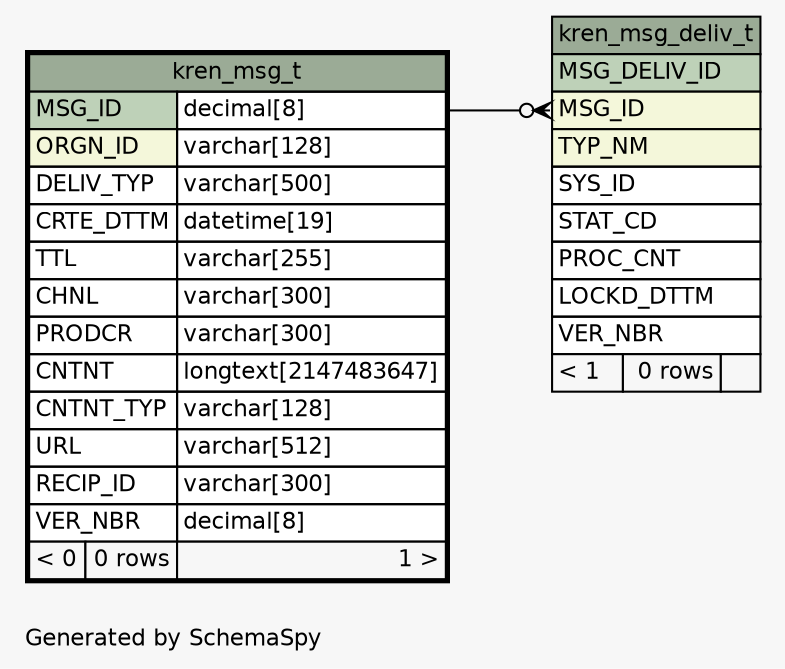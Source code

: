 // dot 2.28.0 on Mac OS X 10.7.2
// SchemaSpy rev 590
digraph "oneDegreeRelationshipsDiagram" {
  graph [
    rankdir="RL"
    bgcolor="#f7f7f7"
    label="\nGenerated by SchemaSpy"
    labeljust="l"
    nodesep="0.18"
    ranksep="0.46"
    fontname="Helvetica"
    fontsize="11"
  ];
  node [
    fontname="Helvetica"
    fontsize="11"
    shape="plaintext"
  ];
  edge [
    arrowsize="0.8"
  ];
  "kren_msg_deliv_t":"MSG_ID":w -> "kren_msg_t":"MSG_ID.type":e [arrowhead=none dir=back arrowtail=crowodot];
  "kren_msg_deliv_t" [
    label=<
    <TABLE BORDER="0" CELLBORDER="1" CELLSPACING="0" BGCOLOR="#ffffff">
      <TR><TD COLSPAN="3" BGCOLOR="#9bab96" ALIGN="CENTER">kren_msg_deliv_t</TD></TR>
      <TR><TD PORT="MSG_DELIV_ID" COLSPAN="3" BGCOLOR="#bed1b8" ALIGN="LEFT">MSG_DELIV_ID</TD></TR>
      <TR><TD PORT="MSG_ID" COLSPAN="3" BGCOLOR="#f4f7da" ALIGN="LEFT">MSG_ID</TD></TR>
      <TR><TD PORT="TYP_NM" COLSPAN="3" BGCOLOR="#f4f7da" ALIGN="LEFT">TYP_NM</TD></TR>
      <TR><TD PORT="SYS_ID" COLSPAN="3" ALIGN="LEFT">SYS_ID</TD></TR>
      <TR><TD PORT="STAT_CD" COLSPAN="3" ALIGN="LEFT">STAT_CD</TD></TR>
      <TR><TD PORT="PROC_CNT" COLSPAN="3" ALIGN="LEFT">PROC_CNT</TD></TR>
      <TR><TD PORT="LOCKD_DTTM" COLSPAN="3" ALIGN="LEFT">LOCKD_DTTM</TD></TR>
      <TR><TD PORT="VER_NBR" COLSPAN="3" ALIGN="LEFT">VER_NBR</TD></TR>
      <TR><TD ALIGN="LEFT" BGCOLOR="#f7f7f7">&lt; 1</TD><TD ALIGN="RIGHT" BGCOLOR="#f7f7f7">0 rows</TD><TD ALIGN="RIGHT" BGCOLOR="#f7f7f7">  </TD></TR>
    </TABLE>>
    URL="kren_msg_deliv_t.html"
    tooltip="kren_msg_deliv_t"
  ];
  "kren_msg_t" [
    label=<
    <TABLE BORDER="2" CELLBORDER="1" CELLSPACING="0" BGCOLOR="#ffffff">
      <TR><TD COLSPAN="3" BGCOLOR="#9bab96" ALIGN="CENTER">kren_msg_t</TD></TR>
      <TR><TD PORT="MSG_ID" COLSPAN="2" BGCOLOR="#bed1b8" ALIGN="LEFT">MSG_ID</TD><TD PORT="MSG_ID.type" ALIGN="LEFT">decimal[8]</TD></TR>
      <TR><TD PORT="ORGN_ID" COLSPAN="2" BGCOLOR="#f4f7da" ALIGN="LEFT">ORGN_ID</TD><TD PORT="ORGN_ID.type" ALIGN="LEFT">varchar[128]</TD></TR>
      <TR><TD PORT="DELIV_TYP" COLSPAN="2" ALIGN="LEFT">DELIV_TYP</TD><TD PORT="DELIV_TYP.type" ALIGN="LEFT">varchar[500]</TD></TR>
      <TR><TD PORT="CRTE_DTTM" COLSPAN="2" ALIGN="LEFT">CRTE_DTTM</TD><TD PORT="CRTE_DTTM.type" ALIGN="LEFT">datetime[19]</TD></TR>
      <TR><TD PORT="TTL" COLSPAN="2" ALIGN="LEFT">TTL</TD><TD PORT="TTL.type" ALIGN="LEFT">varchar[255]</TD></TR>
      <TR><TD PORT="CHNL" COLSPAN="2" ALIGN="LEFT">CHNL</TD><TD PORT="CHNL.type" ALIGN="LEFT">varchar[300]</TD></TR>
      <TR><TD PORT="PRODCR" COLSPAN="2" ALIGN="LEFT">PRODCR</TD><TD PORT="PRODCR.type" ALIGN="LEFT">varchar[300]</TD></TR>
      <TR><TD PORT="CNTNT" COLSPAN="2" ALIGN="LEFT">CNTNT</TD><TD PORT="CNTNT.type" ALIGN="LEFT">longtext[2147483647]</TD></TR>
      <TR><TD PORT="CNTNT_TYP" COLSPAN="2" ALIGN="LEFT">CNTNT_TYP</TD><TD PORT="CNTNT_TYP.type" ALIGN="LEFT">varchar[128]</TD></TR>
      <TR><TD PORT="URL" COLSPAN="2" ALIGN="LEFT">URL</TD><TD PORT="URL.type" ALIGN="LEFT">varchar[512]</TD></TR>
      <TR><TD PORT="RECIP_ID" COLSPAN="2" ALIGN="LEFT">RECIP_ID</TD><TD PORT="RECIP_ID.type" ALIGN="LEFT">varchar[300]</TD></TR>
      <TR><TD PORT="VER_NBR" COLSPAN="2" ALIGN="LEFT">VER_NBR</TD><TD PORT="VER_NBR.type" ALIGN="LEFT">decimal[8]</TD></TR>
      <TR><TD ALIGN="LEFT" BGCOLOR="#f7f7f7">&lt; 0</TD><TD ALIGN="RIGHT" BGCOLOR="#f7f7f7">0 rows</TD><TD ALIGN="RIGHT" BGCOLOR="#f7f7f7">1 &gt;</TD></TR>
    </TABLE>>
    URL="kren_msg_t.html"
    tooltip="kren_msg_t"
  ];
}
